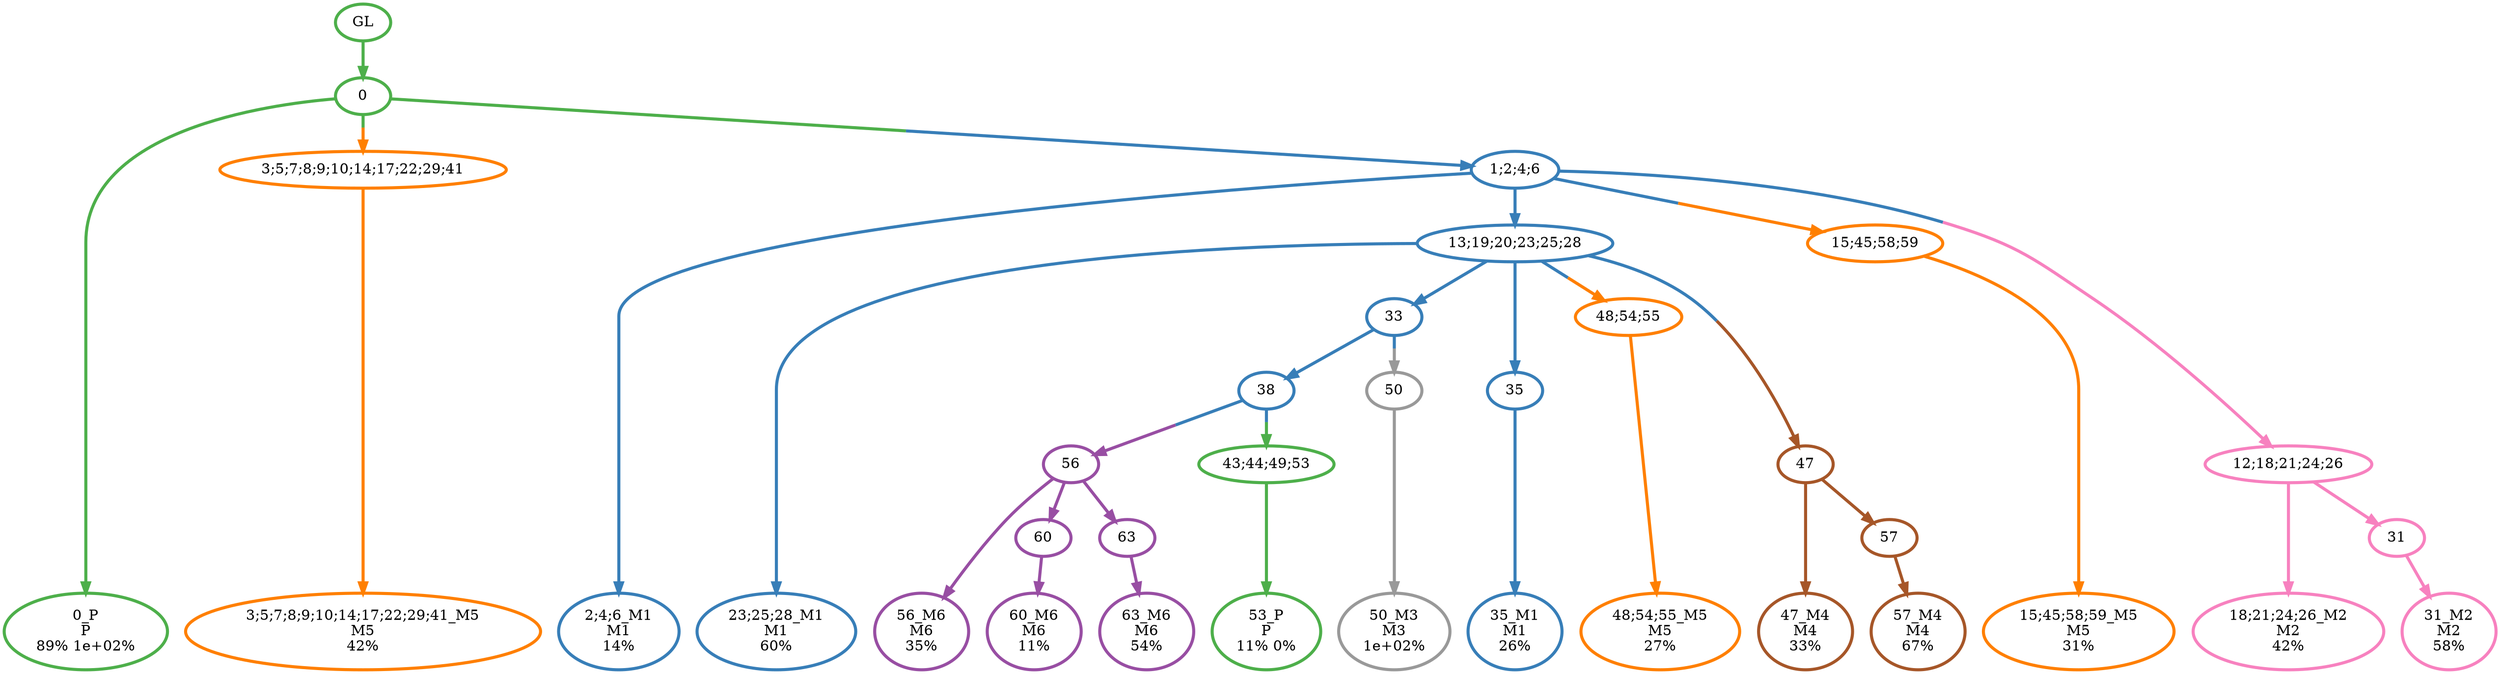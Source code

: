 digraph T {
	{
		rank=same
		32 [penwidth=3,colorscheme=set19,color=3,label="0_P\nP\n89% 1e+02%"]
		28 [penwidth=3,colorscheme=set19,color=3,label="53_P\nP\n11% 0%"]
		27 [penwidth=3,colorscheme=set19,color=2,label="2;4;6_M1\nM1\n14%"]
		26 [penwidth=3,colorscheme=set19,color=2,label="23;25;28_M1\nM1\n60%"]
		24 [penwidth=3,colorscheme=set19,color=2,label="35_M1\nM1\n26%"]
		23 [penwidth=3,colorscheme=set19,color=8,label="18;21;24;26_M2\nM2\n42%"]
		21 [penwidth=3,colorscheme=set19,color=8,label="31_M2\nM2\n58%"]
		19 [penwidth=3,colorscheme=set19,color=9,label="50_M3\nM3\n1e+02%"]
		18 [penwidth=3,colorscheme=set19,color=7,label="47_M4\nM4\n33%"]
		16 [penwidth=3,colorscheme=set19,color=7,label="57_M4\nM4\n67%"]
		15 [penwidth=3,colorscheme=set19,color=5,label="48;54;55_M5\nM5\n27%"]
		14 [penwidth=3,colorscheme=set19,color=5,label="15;45;58;59_M5\nM5\n31%"]
		13 [penwidth=3,colorscheme=set19,color=5,label="3;5;7;8;9;10;14;17;22;29;41_M5\nM5\n42%"]
		12 [penwidth=3,colorscheme=set19,color=4,label="56_M6\nM6\n35%"]
		10 [penwidth=3,colorscheme=set19,color=4,label="60_M6\nM6\n11%"]
		8 [penwidth=3,colorscheme=set19,color=4,label="63_M6\nM6\n54%"]
	}
	34 [penwidth=3,colorscheme=set19,color=3,label="GL"]
	33 [penwidth=3,colorscheme=set19,color=3,label="0"]
	31 [penwidth=3,colorscheme=set19,color=2,label="13;19;20;23;25;28"]
	30 [penwidth=3,colorscheme=set19,color=2,label="33"]
	29 [penwidth=3,colorscheme=set19,color=2,label="38"]
	25 [penwidth=3,colorscheme=set19,color=2,label="35"]
	22 [penwidth=3,colorscheme=set19,color=8,label="31"]
	20 [penwidth=3,colorscheme=set19,color=9,label="50"]
	17 [penwidth=3,colorscheme=set19,color=7,label="57"]
	11 [penwidth=3,colorscheme=set19,color=4,label="60"]
	9 [penwidth=3,colorscheme=set19,color=4,label="63"]
	7 [penwidth=3,colorscheme=set19,color=5,label="48;54;55"]
	6 [penwidth=3,colorscheme=set19,color=5,label="15;45;58;59"]
	5 [penwidth=3,colorscheme=set19,color=4,label="56"]
	4 [penwidth=3,colorscheme=set19,color=7,label="47"]
	3 [penwidth=3,colorscheme=set19,color=3,label="43;44;49;53"]
	2 [penwidth=3,colorscheme=set19,color=8,label="12;18;21;24;26"]
	1 [penwidth=3,colorscheme=set19,color=5,label="3;5;7;8;9;10;14;17;22;29;41"]
	0 [penwidth=3,colorscheme=set19,color=2,label="1;2;4;6"]
	34 -> 33 [penwidth=3,colorscheme=set19,color=3]
	33 -> 32 [penwidth=3,colorscheme=set19,color=3]
	33 -> 1 [penwidth=3,colorscheme=set19,color="3;0.5:5"]
	33 -> 0 [penwidth=3,colorscheme=set19,color="3;0.5:2"]
	31 -> 30 [penwidth=3,colorscheme=set19,color=2]
	31 -> 26 [penwidth=3,colorscheme=set19,color=2]
	31 -> 25 [penwidth=3,colorscheme=set19,color=2]
	31 -> 7 [penwidth=3,colorscheme=set19,color="2;0.5:5"]
	31 -> 4 [penwidth=3,colorscheme=set19,color="2;0.5:7"]
	30 -> 29 [penwidth=3,colorscheme=set19,color=2]
	30 -> 20 [penwidth=3,colorscheme=set19,color="2;0.5:9"]
	29 -> 5 [penwidth=3,colorscheme=set19,color="2;0.5:4"]
	29 -> 3 [penwidth=3,colorscheme=set19,color="2;0.5:3"]
	25 -> 24 [penwidth=3,colorscheme=set19,color=2]
	22 -> 21 [penwidth=3,colorscheme=set19,color=8]
	20 -> 19 [penwidth=3,colorscheme=set19,color=9]
	17 -> 16 [penwidth=3,colorscheme=set19,color=7]
	11 -> 10 [penwidth=3,colorscheme=set19,color=4]
	9 -> 8 [penwidth=3,colorscheme=set19,color=4]
	7 -> 15 [penwidth=3,colorscheme=set19,color=5]
	6 -> 14 [penwidth=3,colorscheme=set19,color=5]
	5 -> 12 [penwidth=3,colorscheme=set19,color=4]
	5 -> 11 [penwidth=3,colorscheme=set19,color=4]
	5 -> 9 [penwidth=3,colorscheme=set19,color=4]
	4 -> 18 [penwidth=3,colorscheme=set19,color=7]
	4 -> 17 [penwidth=3,colorscheme=set19,color=7]
	3 -> 28 [penwidth=3,colorscheme=set19,color=3]
	2 -> 23 [penwidth=3,colorscheme=set19,color=8]
	2 -> 22 [penwidth=3,colorscheme=set19,color=8]
	1 -> 13 [penwidth=3,colorscheme=set19,color=5]
	0 -> 31 [penwidth=3,colorscheme=set19,color=2]
	0 -> 27 [penwidth=3,colorscheme=set19,color=2]
	0 -> 6 [penwidth=3,colorscheme=set19,color="2;0.5:5"]
	0 -> 2 [penwidth=3,colorscheme=set19,color="2;0.5:8"]
}
